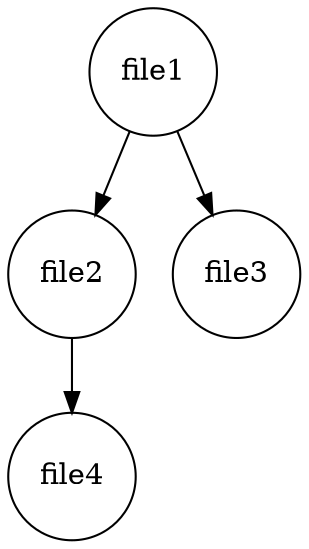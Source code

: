 digraph finite_state {
    node [shape = circle];
	file1 ->  file2 [label = ""];
	file1 ->  file3 [label = ""];
	file2 ->  file4 [label = ""];
}
